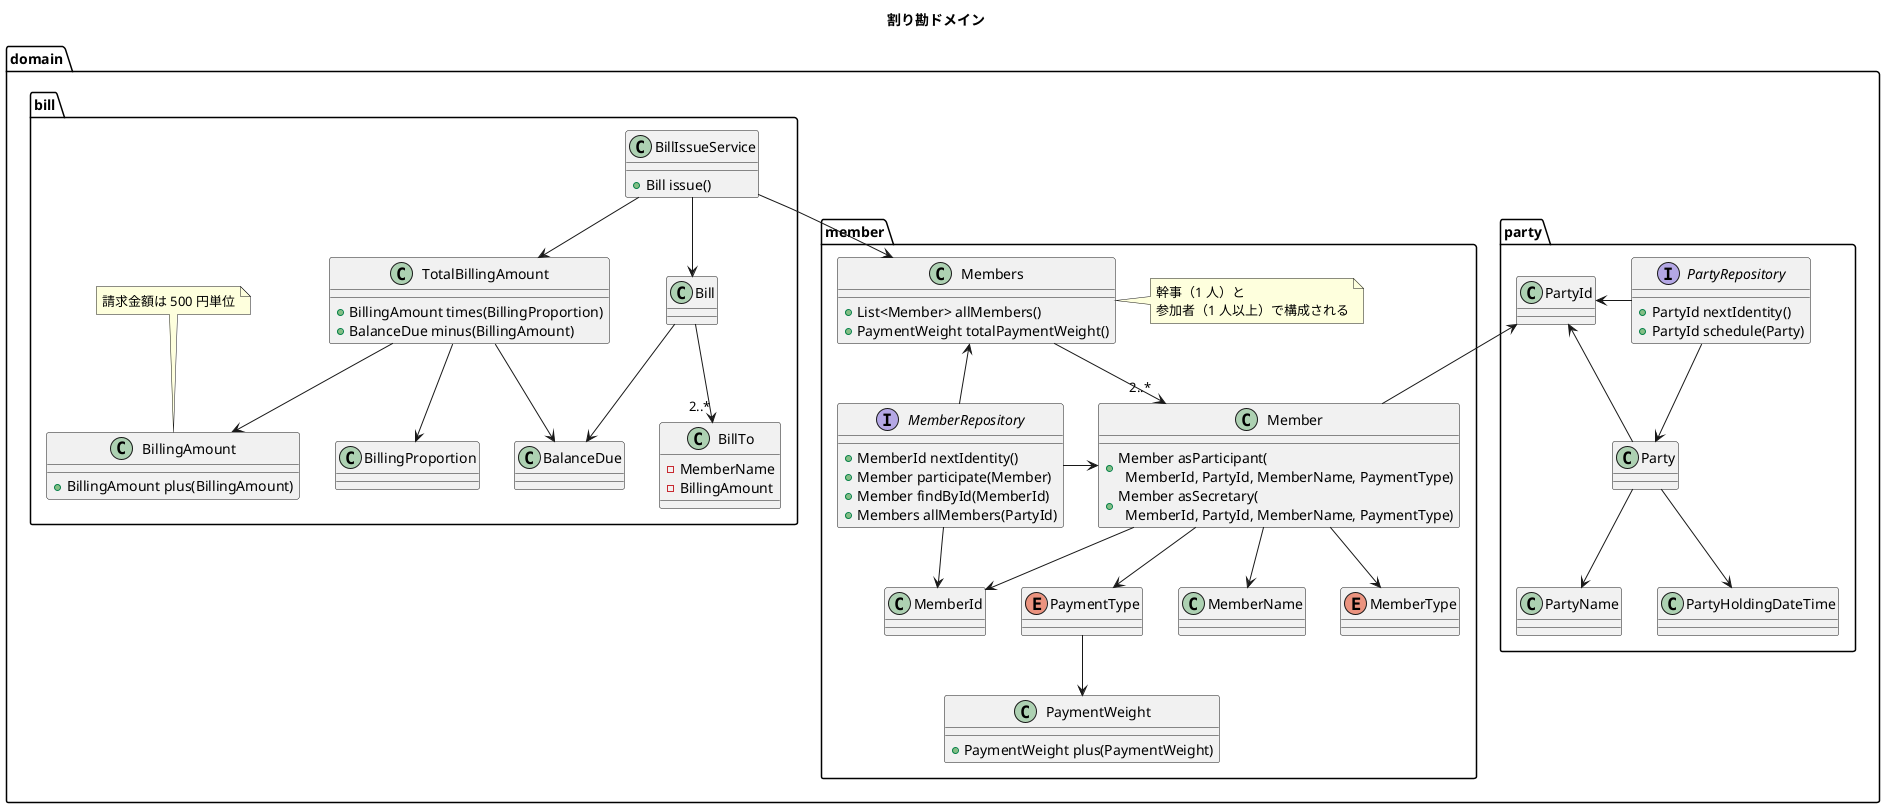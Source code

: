 @startuml

title 割り勘ドメイン

namespace domain {
    namespace party {
        class Party
        class PartyId
        class PartyName
        class PartyHoldingDateTime
        interface PartyRepository {
            + PartyId nextIdentity()
            + PartyId schedule(Party)
        }
    }

    namespace member {
        interface MemberRepository {
            + MemberId nextIdentity()
            + Member participate(Member)
            + Member findById(MemberId)
            + Members allMembers(PartyId)
        }
        class Members {
            + List<Member> allMembers()
            + PaymentWeight totalPaymentWeight()
        }
        note right: 幹事（1 人）と\n参加者（1 人以上）で構成される
        class Member {
            + Member asParticipant(\n  MemberId, PartyId, MemberName, PaymentType)
            + Member asSecretary(\n  MemberId, PartyId, MemberName, PaymentType)
        }
        class MemberId
        class MemberName
        enum MemberType
        enum PaymentType
        class PaymentWeight {
            + PaymentWeight plus(PaymentWeight)
        }
    }

    namespace bill {
        class Bill
        class BillTo {
            - MemberName
            - BillingAmount
        }
        class BillIssueService {
            + Bill issue()
        }
        class TotalBillingAmount {
            + BillingAmount times(BillingProportion)
            + BalanceDue minus(BillingAmount)
        }
        class BillingProportion
        class BillingAmount {
            + BillingAmount plus(BillingAmount)
        }
        note top: 請求金額は 500 円単位
        class BalanceDue
    }
}

domain.party.PartyRepository -u-> domain.party.Party
domain.party.PartyRepository -r-> domain.party.PartyId
domain.party.Party -u-> domain.party.PartyId
domain.party.Party -d-> domain.party.PartyName
domain.party.Party -d-> domain.party.PartyHoldingDateTime

domain.member.Member -u-> domain.party.PartyId
domain.member.Members -d->"2..*" domain.member.Member
domain.member.MemberRepository -l-> domain.member.Member
domain.member.MemberRepository -d-> domain.member.MemberId
domain.member.MemberRepository -u-> domain.member.Members
domain.member.Member -d-> domain.member.MemberId
domain.member.Member -d-> domain.member.MemberName
domain.member.Member -d-> domain.member.MemberType
domain.member.Member -d-> domain.member.PaymentType
domain.member.PaymentType -d-> domain.member.PaymentWeight

domain.bill.BillIssueService --> domain.member.Members
domain.bill.BillIssueService -d-> domain.bill.TotalBillingAmount
domain.bill.BillIssueService -d-> domain.bill.Bill
domain.bill.Bill -d->"2..*" domain.bill.BillTo
domain.bill.Bill -d-> domain.bill.BalanceDue
domain.bill.TotalBillingAmount -d-> domain.bill.BillingProportion
domain.bill.TotalBillingAmount -d-> domain.bill.BillingAmount
domain.bill.TotalBillingAmount -d-> domain.bill.BalanceDue

@enduml
